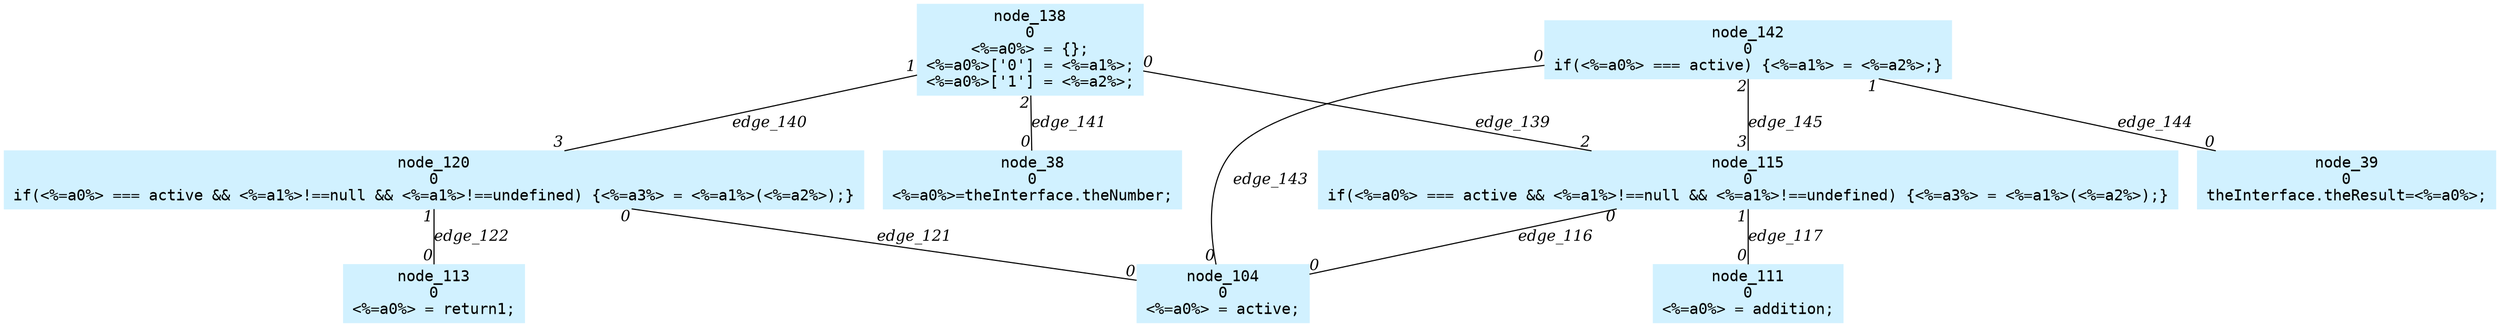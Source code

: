 digraph g{node_38 [shape=box, style=filled, color="#d1f1ff", fontname="Courier", label="node_38
0
<%=a0%>=theInterface.theNumber;
" ]
node_39 [shape=box, style=filled, color="#d1f1ff", fontname="Courier", label="node_39
0
theInterface.theResult=<%=a0%>;
" ]
node_104 [shape=box, style=filled, color="#d1f1ff", fontname="Courier", label="node_104
0
<%=a0%> = active;
" ]
node_111 [shape=box, style=filled, color="#d1f1ff", fontname="Courier", label="node_111
0
<%=a0%> = addition;
" ]
node_113 [shape=box, style=filled, color="#d1f1ff", fontname="Courier", label="node_113
0
<%=a0%> = return1;
" ]
node_115 [shape=box, style=filled, color="#d1f1ff", fontname="Courier", label="node_115
0
if(<%=a0%> === active && <%=a1%>!==null && <%=a1%>!==undefined) {<%=a3%> = <%=a1%>(<%=a2%>);}
" ]
node_120 [shape=box, style=filled, color="#d1f1ff", fontname="Courier", label="node_120
0
if(<%=a0%> === active && <%=a1%>!==null && <%=a1%>!==undefined) {<%=a3%> = <%=a1%>(<%=a2%>);}
" ]
node_138 [shape=box, style=filled, color="#d1f1ff", fontname="Courier", label="node_138
0
<%=a0%> = {};
<%=a0%>['0'] = <%=a1%>;
<%=a0%>['1'] = <%=a2%>;
" ]
node_142 [shape=box, style=filled, color="#d1f1ff", fontname="Courier", label="node_142
0
if(<%=a0%> === active) {<%=a1%> = <%=a2%>;}
" ]
node_115 -> node_104 [dir=none, arrowHead=none, fontname="Times-Italic", label="edge_116",  headlabel="0", taillabel="0" ]
node_115 -> node_111 [dir=none, arrowHead=none, fontname="Times-Italic", label="edge_117",  headlabel="0", taillabel="1" ]
node_120 -> node_104 [dir=none, arrowHead=none, fontname="Times-Italic", label="edge_121",  headlabel="0", taillabel="0" ]
node_120 -> node_113 [dir=none, arrowHead=none, fontname="Times-Italic", label="edge_122",  headlabel="0", taillabel="1" ]
node_138 -> node_115 [dir=none, arrowHead=none, fontname="Times-Italic", label="edge_139",  headlabel="2", taillabel="0" ]
node_138 -> node_120 [dir=none, arrowHead=none, fontname="Times-Italic", label="edge_140",  headlabel="3", taillabel="1" ]
node_138 -> node_38 [dir=none, arrowHead=none, fontname="Times-Italic", label="edge_141",  headlabel="0", taillabel="2" ]
node_142 -> node_104 [dir=none, arrowHead=none, fontname="Times-Italic", label="edge_143",  headlabel="0", taillabel="0" ]
node_142 -> node_39 [dir=none, arrowHead=none, fontname="Times-Italic", label="edge_144",  headlabel="0", taillabel="1" ]
node_142 -> node_115 [dir=none, arrowHead=none, fontname="Times-Italic", label="edge_145",  headlabel="3", taillabel="2" ]
}